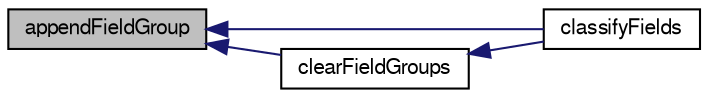 digraph "appendFieldGroup"
{
  bgcolor="transparent";
  edge [fontname="FreeSans",fontsize="10",labelfontname="FreeSans",labelfontsize="10"];
  node [fontname="FreeSans",fontsize="10",shape=record];
  rankdir="LR";
  Node12 [label="appendFieldGroup",height=0.2,width=0.4,color="black", fillcolor="grey75", style="filled", fontcolor="black"];
  Node12 -> Node13 [dir="back",color="midnightblue",fontsize="10",style="solid",fontname="FreeSans"];
  Node13 [label="classifyFields",height=0.2,width=0.4,color="black",URL="$a29266.html#a4923f8e22bf9fec1b5adc07ac7356639",tooltip="Classify field types, returns the number of fields. "];
  Node12 -> Node14 [dir="back",color="midnightblue",fontsize="10",style="solid",fontname="FreeSans"];
  Node14 [label="clearFieldGroups",height=0.2,width=0.4,color="black",URL="$a29266.html#a374e362786a62e11c9ae6b1cc504562b",tooltip="Clear old field groups. "];
  Node14 -> Node13 [dir="back",color="midnightblue",fontsize="10",style="solid",fontname="FreeSans"];
}
